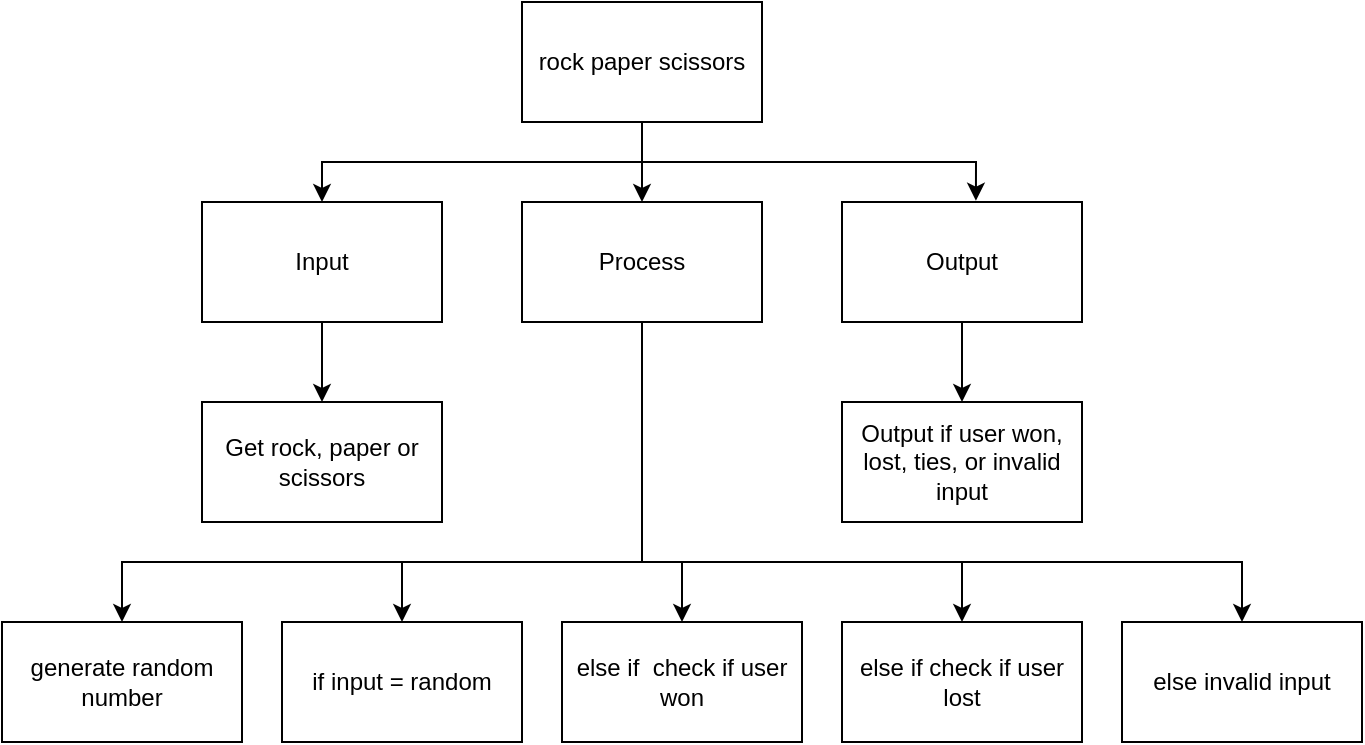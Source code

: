 <mxfile>
    <diagram id="VefhW9m40qnTQSIMGf_3" name="Page-1">
        <mxGraphModel dx="1338" dy="448" grid="1" gridSize="10" guides="1" tooltips="1" connect="1" arrows="1" fold="1" page="1" pageScale="1" pageWidth="827" pageHeight="1169" math="0" shadow="0">
            <root>
                <mxCell id="0"/>
                <mxCell id="1" parent="0"/>
                <mxCell id="9" style="edgeStyle=none;html=1;entryX=0.5;entryY=0;entryDx=0;entryDy=0;" edge="1" parent="1" source="2" target="8">
                    <mxGeometry relative="1" as="geometry"/>
                </mxCell>
                <mxCell id="10" style="edgeStyle=none;html=1;entryX=0.558;entryY=-0.011;entryDx=0;entryDy=0;entryPerimeter=0;rounded=0;" edge="1" parent="1" target="6">
                    <mxGeometry relative="1" as="geometry">
                        <mxPoint x="210" y="100" as="sourcePoint"/>
                        <Array as="points">
                            <mxPoint x="210" y="120"/>
                            <mxPoint x="377" y="120"/>
                        </Array>
                    </mxGeometry>
                </mxCell>
                <mxCell id="11" style="edgeStyle=none;html=1;entryX=0.5;entryY=0;entryDx=0;entryDy=0;rounded=0;" edge="1" parent="1" source="2" target="4">
                    <mxGeometry relative="1" as="geometry">
                        <Array as="points">
                            <mxPoint x="210" y="120"/>
                            <mxPoint x="50" y="120"/>
                        </Array>
                    </mxGeometry>
                </mxCell>
                <mxCell id="2" value="rock paper scissors" style="rounded=0;whiteSpace=wrap;html=1;" vertex="1" parent="1">
                    <mxGeometry x="150" y="40" width="120" height="60" as="geometry"/>
                </mxCell>
                <mxCell id="3" value="Get rock, paper or scissors" style="rounded=0;whiteSpace=wrap;html=1;" vertex="1" parent="1">
                    <mxGeometry x="-10" y="240" width="120" height="60" as="geometry"/>
                </mxCell>
                <mxCell id="14" style="edgeStyle=none;rounded=0;html=1;entryX=0.5;entryY=0;entryDx=0;entryDy=0;" edge="1" parent="1" source="4" target="3">
                    <mxGeometry relative="1" as="geometry"/>
                </mxCell>
                <mxCell id="4" value="Input" style="rounded=0;whiteSpace=wrap;html=1;" vertex="1" parent="1">
                    <mxGeometry x="-10" y="140" width="120" height="60" as="geometry"/>
                </mxCell>
                <mxCell id="5" value="Output if user won, lost, ties, or invalid input" style="rounded=0;whiteSpace=wrap;html=1;" vertex="1" parent="1">
                    <mxGeometry x="310" y="240" width="120" height="60" as="geometry"/>
                </mxCell>
                <mxCell id="13" style="edgeStyle=none;rounded=0;html=1;entryX=0.5;entryY=0;entryDx=0;entryDy=0;" edge="1" parent="1" source="6" target="5">
                    <mxGeometry relative="1" as="geometry"/>
                </mxCell>
                <mxCell id="6" value="Output" style="rounded=0;whiteSpace=wrap;html=1;" vertex="1" parent="1">
                    <mxGeometry x="310" y="140" width="120" height="60" as="geometry"/>
                </mxCell>
                <mxCell id="7" value="generate random number" style="rounded=0;whiteSpace=wrap;html=1;" vertex="1" parent="1">
                    <mxGeometry x="-110" y="350" width="120" height="60" as="geometry"/>
                </mxCell>
                <mxCell id="12" style="edgeStyle=none;rounded=0;html=1;entryX=0.5;entryY=0;entryDx=0;entryDy=0;" edge="1" parent="1" source="8" target="7">
                    <mxGeometry relative="1" as="geometry">
                        <Array as="points">
                            <mxPoint x="210" y="320"/>
                            <mxPoint x="-50" y="320"/>
                        </Array>
                    </mxGeometry>
                </mxCell>
                <mxCell id="16" style="edgeStyle=none;rounded=0;html=1;" edge="1" parent="1" source="8" target="15">
                    <mxGeometry relative="1" as="geometry">
                        <Array as="points">
                            <mxPoint x="210" y="320"/>
                            <mxPoint x="90" y="320"/>
                        </Array>
                    </mxGeometry>
                </mxCell>
                <mxCell id="20" style="edgeStyle=none;rounded=0;html=1;" edge="1" parent="1" source="8" target="19">
                    <mxGeometry relative="1" as="geometry">
                        <Array as="points">
                            <mxPoint x="210" y="320"/>
                            <mxPoint x="230" y="320"/>
                        </Array>
                    </mxGeometry>
                </mxCell>
                <mxCell id="21" style="edgeStyle=none;rounded=0;html=1;entryX=0.5;entryY=0;entryDx=0;entryDy=0;" edge="1" parent="1" source="8" target="18">
                    <mxGeometry relative="1" as="geometry">
                        <Array as="points">
                            <mxPoint x="210" y="320"/>
                            <mxPoint x="370" y="320"/>
                        </Array>
                    </mxGeometry>
                </mxCell>
                <mxCell id="22" style="edgeStyle=none;rounded=0;html=1;entryX=0.5;entryY=0;entryDx=0;entryDy=0;" edge="1" parent="1" source="8" target="17">
                    <mxGeometry relative="1" as="geometry">
                        <Array as="points">
                            <mxPoint x="210" y="320"/>
                            <mxPoint x="510" y="320"/>
                        </Array>
                    </mxGeometry>
                </mxCell>
                <mxCell id="8" value="Process" style="rounded=0;whiteSpace=wrap;html=1;" vertex="1" parent="1">
                    <mxGeometry x="150" y="140" width="120" height="60" as="geometry"/>
                </mxCell>
                <mxCell id="15" value="if input = random" style="rounded=0;whiteSpace=wrap;html=1;" vertex="1" parent="1">
                    <mxGeometry x="30" y="350" width="120" height="60" as="geometry"/>
                </mxCell>
                <mxCell id="17" value="else invalid input" style="rounded=0;whiteSpace=wrap;html=1;" vertex="1" parent="1">
                    <mxGeometry x="450" y="350" width="120" height="60" as="geometry"/>
                </mxCell>
                <mxCell id="18" value="else if check if user lost" style="rounded=0;whiteSpace=wrap;html=1;" vertex="1" parent="1">
                    <mxGeometry x="310" y="350" width="120" height="60" as="geometry"/>
                </mxCell>
                <mxCell id="19" value="else if&amp;nbsp; check if user won" style="rounded=0;whiteSpace=wrap;html=1;" vertex="1" parent="1">
                    <mxGeometry x="170" y="350" width="120" height="60" as="geometry"/>
                </mxCell>
            </root>
        </mxGraphModel>
    </diagram>
</mxfile>